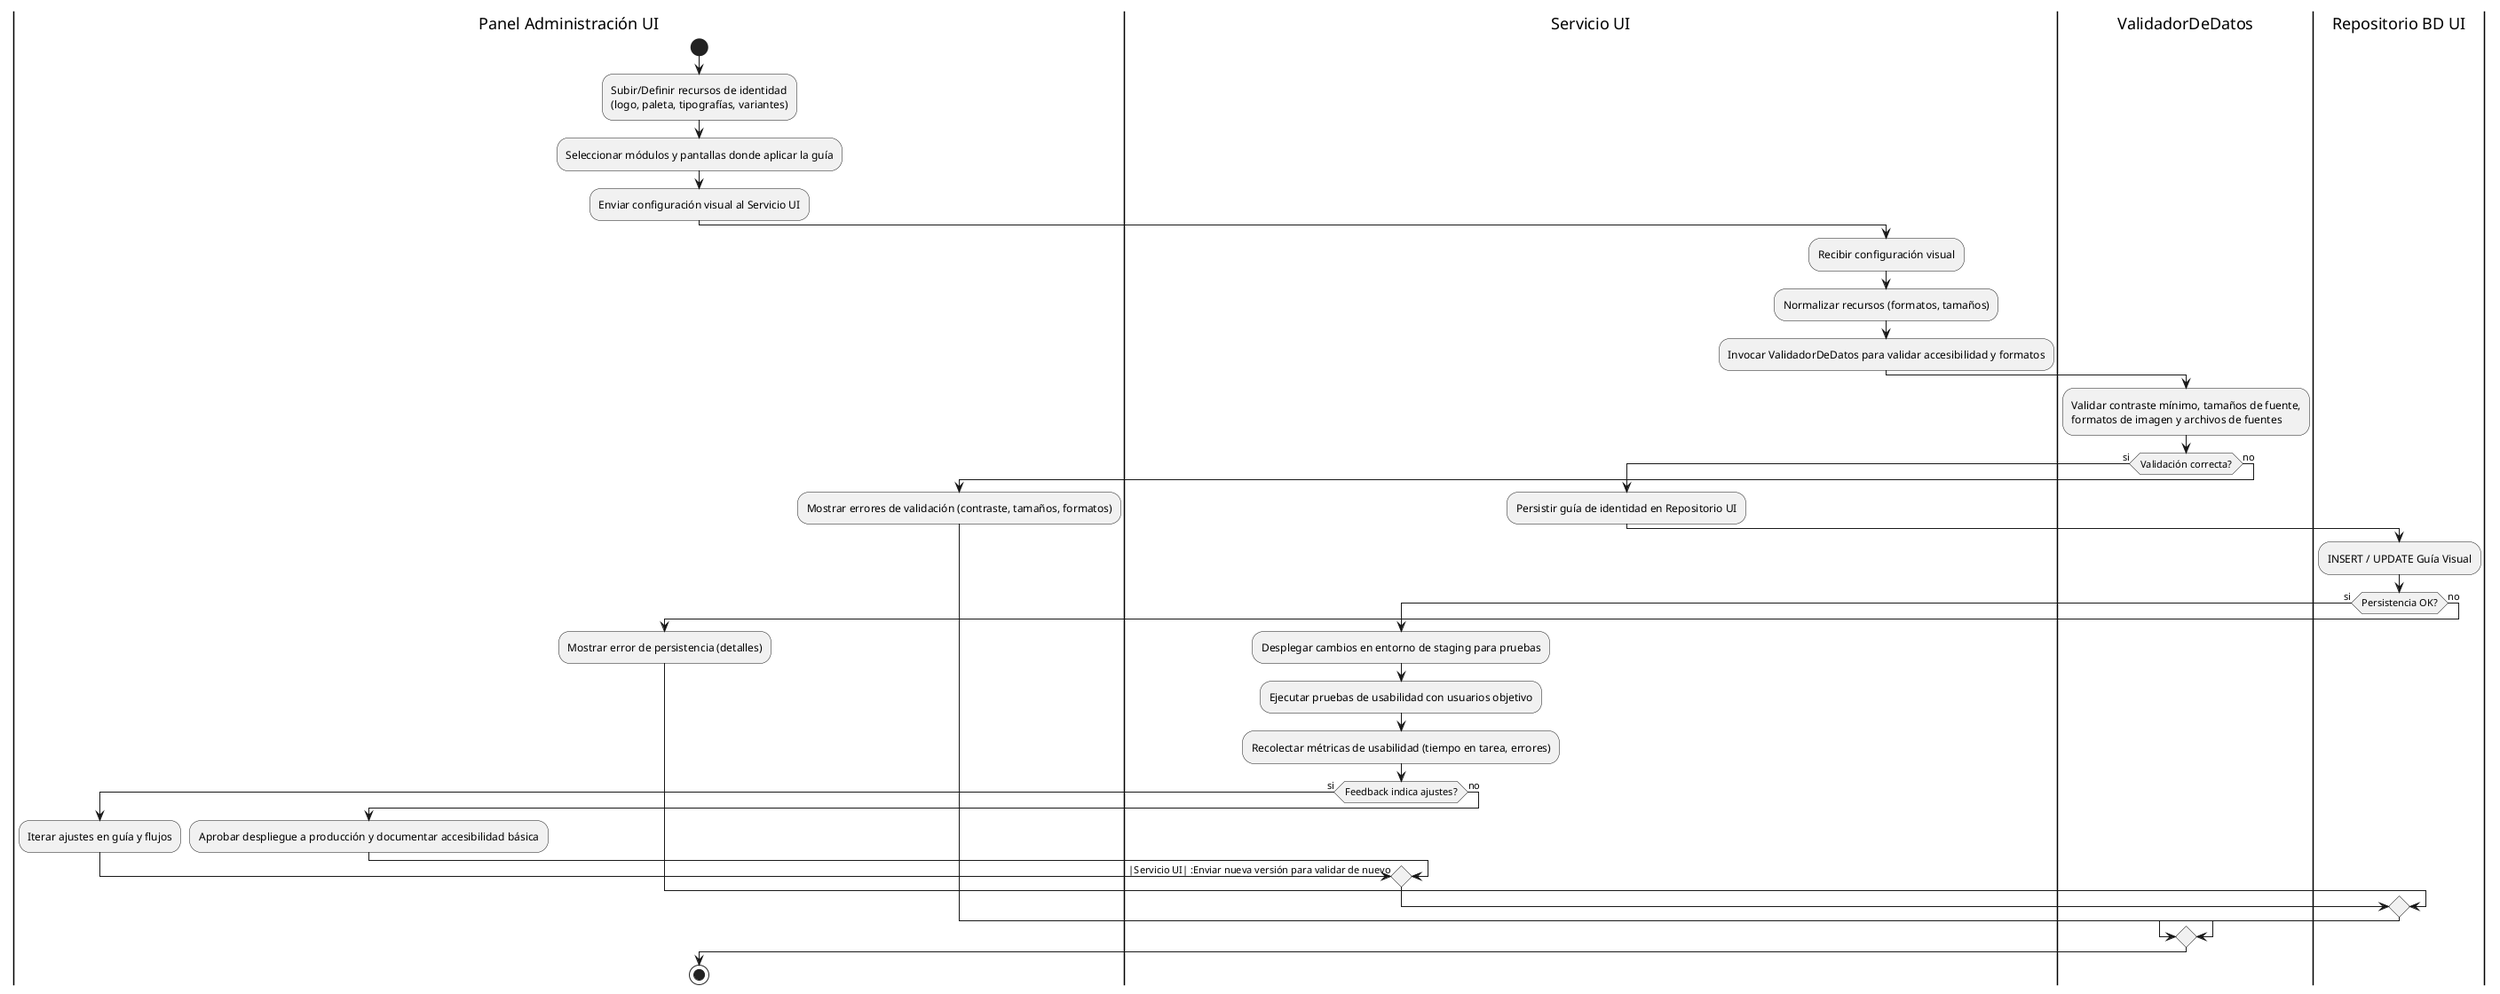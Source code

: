 @startuml
|Panel Administración UI|
start
:Subir/Definir recursos de identidad\n(logo, paleta, tipografías, variantes);
:Seleccionar módulos y pantallas donde aplicar la guía;
:Enviar configuración visual al Servicio UI;
|Servicio UI|
:Recibir configuración visual;
:Normalizar recursos (formatos, tamaños);
:Invocar ValidadorDeDatos para validar accesibilidad y formatos;
|ValidadorDeDatos|
:Validar contraste mínimo, tamaños de fuente,\nformatos de imagen y archivos de fuentes;
if (Validación correcta?) then (si)
  |Servicio UI|
  :Persistir guía de identidad en Repositorio UI;
  |Repositorio BD UI|
  :INSERT / UPDATE Guía Visual;
  if (Persistencia OK?) then (si)
    |Servicio UI|
    :Desplegar cambios en entorno de staging para pruebas;
    :Ejecutar pruebas de usabilidad con usuarios objetivo;
    :Recolectar métricas de usabilidad (tiempo en tarea, errores);
    if (Feedback indica ajustes?) then (si)
      |Panel Administración UI|
      :Iterar ajustes en guía y flujos;
      ->|Servicio UI| :Enviar nueva versión para validar de nuevo;
    else (no)
      |Panel Administración UI|
      :Aprobar despliegue a producción y documentar accesibilidad básica;
    endif
  else (no)
    |Panel Administración UI|
    :Mostrar error de persistencia (detalles);
  endif
else (no)
  |Panel Administración UI|
  :Mostrar errores de validación (contraste, tamaños, formatos);
endif
stop
@enduml
